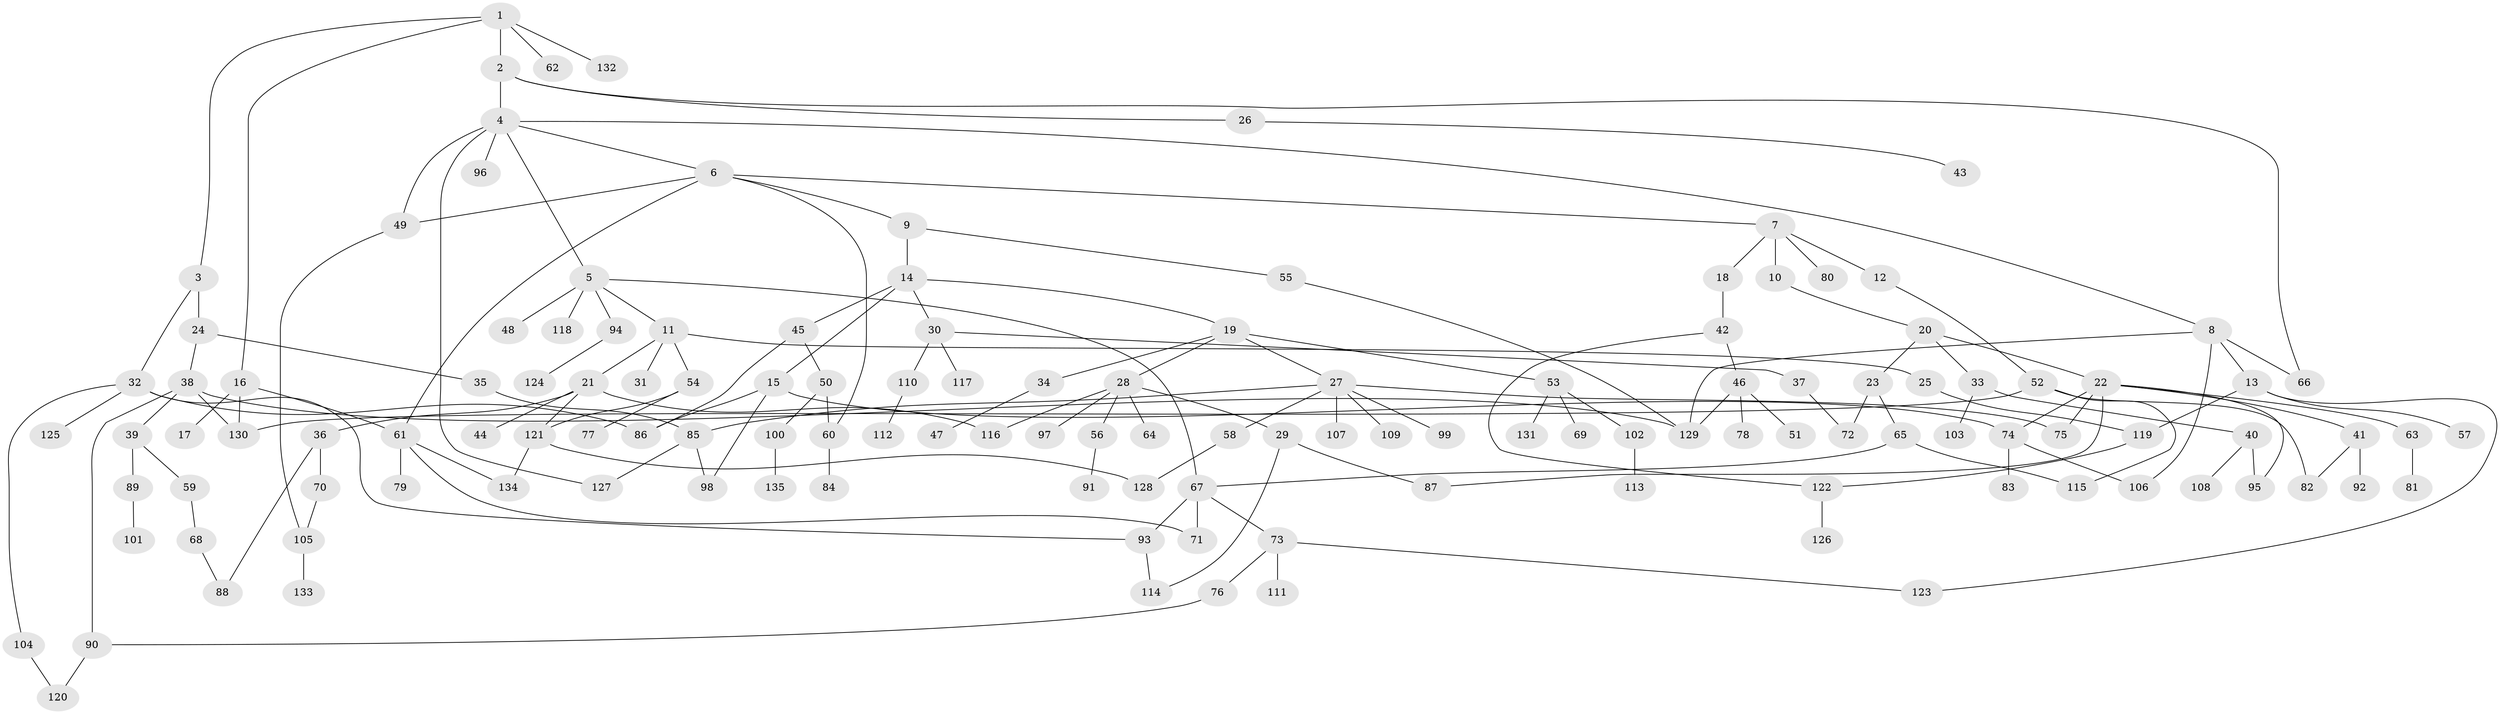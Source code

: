// Generated by graph-tools (version 1.1) at 2025/25/03/09/25 03:25:25]
// undirected, 135 vertices, 171 edges
graph export_dot {
graph [start="1"]
  node [color=gray90,style=filled];
  1;
  2;
  3;
  4;
  5;
  6;
  7;
  8;
  9;
  10;
  11;
  12;
  13;
  14;
  15;
  16;
  17;
  18;
  19;
  20;
  21;
  22;
  23;
  24;
  25;
  26;
  27;
  28;
  29;
  30;
  31;
  32;
  33;
  34;
  35;
  36;
  37;
  38;
  39;
  40;
  41;
  42;
  43;
  44;
  45;
  46;
  47;
  48;
  49;
  50;
  51;
  52;
  53;
  54;
  55;
  56;
  57;
  58;
  59;
  60;
  61;
  62;
  63;
  64;
  65;
  66;
  67;
  68;
  69;
  70;
  71;
  72;
  73;
  74;
  75;
  76;
  77;
  78;
  79;
  80;
  81;
  82;
  83;
  84;
  85;
  86;
  87;
  88;
  89;
  90;
  91;
  92;
  93;
  94;
  95;
  96;
  97;
  98;
  99;
  100;
  101;
  102;
  103;
  104;
  105;
  106;
  107;
  108;
  109;
  110;
  111;
  112;
  113;
  114;
  115;
  116;
  117;
  118;
  119;
  120;
  121;
  122;
  123;
  124;
  125;
  126;
  127;
  128;
  129;
  130;
  131;
  132;
  133;
  134;
  135;
  1 -- 2;
  1 -- 3;
  1 -- 16;
  1 -- 62;
  1 -- 132;
  2 -- 4;
  2 -- 26;
  2 -- 66;
  3 -- 24;
  3 -- 32;
  4 -- 5;
  4 -- 6;
  4 -- 8;
  4 -- 49;
  4 -- 96;
  4 -- 127;
  5 -- 11;
  5 -- 48;
  5 -- 94;
  5 -- 118;
  5 -- 67;
  6 -- 7;
  6 -- 9;
  6 -- 60;
  6 -- 61;
  6 -- 49;
  7 -- 10;
  7 -- 12;
  7 -- 18;
  7 -- 80;
  8 -- 13;
  8 -- 66;
  8 -- 129;
  8 -- 106;
  9 -- 14;
  9 -- 55;
  10 -- 20;
  11 -- 21;
  11 -- 25;
  11 -- 31;
  11 -- 54;
  12 -- 52;
  13 -- 57;
  13 -- 123;
  13 -- 119;
  14 -- 15;
  14 -- 19;
  14 -- 30;
  14 -- 45;
  15 -- 74;
  15 -- 86;
  15 -- 98;
  16 -- 17;
  16 -- 61;
  16 -- 130;
  18 -- 42;
  19 -- 27;
  19 -- 28;
  19 -- 34;
  19 -- 53;
  20 -- 22;
  20 -- 23;
  20 -- 33;
  21 -- 36;
  21 -- 44;
  21 -- 116;
  21 -- 121;
  22 -- 41;
  22 -- 63;
  22 -- 75;
  22 -- 87;
  22 -- 95;
  22 -- 74;
  23 -- 65;
  23 -- 72;
  24 -- 35;
  24 -- 38;
  25 -- 119;
  26 -- 43;
  27 -- 58;
  27 -- 99;
  27 -- 107;
  27 -- 109;
  27 -- 85;
  27 -- 75;
  28 -- 29;
  28 -- 56;
  28 -- 64;
  28 -- 97;
  28 -- 116;
  29 -- 114;
  29 -- 87;
  30 -- 37;
  30 -- 110;
  30 -- 117;
  32 -- 86;
  32 -- 93;
  32 -- 104;
  32 -- 125;
  33 -- 40;
  33 -- 103;
  34 -- 47;
  35 -- 85;
  36 -- 70;
  36 -- 88;
  37 -- 72;
  38 -- 39;
  38 -- 90;
  38 -- 130;
  38 -- 129;
  39 -- 59;
  39 -- 89;
  40 -- 95;
  40 -- 108;
  41 -- 92;
  41 -- 82;
  42 -- 46;
  42 -- 122;
  45 -- 50;
  45 -- 86;
  46 -- 51;
  46 -- 78;
  46 -- 129;
  49 -- 105;
  50 -- 100;
  50 -- 60;
  52 -- 82;
  52 -- 115;
  52 -- 130;
  53 -- 69;
  53 -- 102;
  53 -- 131;
  54 -- 77;
  54 -- 121;
  55 -- 129;
  56 -- 91;
  58 -- 128;
  59 -- 68;
  60 -- 84;
  61 -- 79;
  61 -- 71;
  61 -- 134;
  63 -- 81;
  65 -- 67;
  65 -- 115;
  67 -- 71;
  67 -- 73;
  67 -- 93;
  68 -- 88;
  70 -- 105;
  73 -- 76;
  73 -- 111;
  73 -- 123;
  74 -- 83;
  74 -- 106;
  76 -- 90;
  85 -- 98;
  85 -- 127;
  89 -- 101;
  90 -- 120;
  93 -- 114;
  94 -- 124;
  100 -- 135;
  102 -- 113;
  104 -- 120;
  105 -- 133;
  110 -- 112;
  119 -- 122;
  121 -- 128;
  121 -- 134;
  122 -- 126;
}
